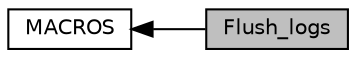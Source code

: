 digraph "Flush_logs"
{
  edge [fontname="Helvetica",fontsize="10",labelfontname="Helvetica",labelfontsize="10"];
  node [fontname="Helvetica",fontsize="10",shape=record];
  rankdir=LR;
  Node1 [label="MACROS",height=0.2,width=0.4,color="black", fillcolor="white", style="filled",URL="$group___m_a_c_r_o_s.html"];
  Node0 [label="Flush_logs",height=0.2,width=0.4,color="black", fillcolor="grey75", style="filled", fontcolor="black"];
  Node1->Node0 [shape=plaintext, dir="back", style="solid"];
}
